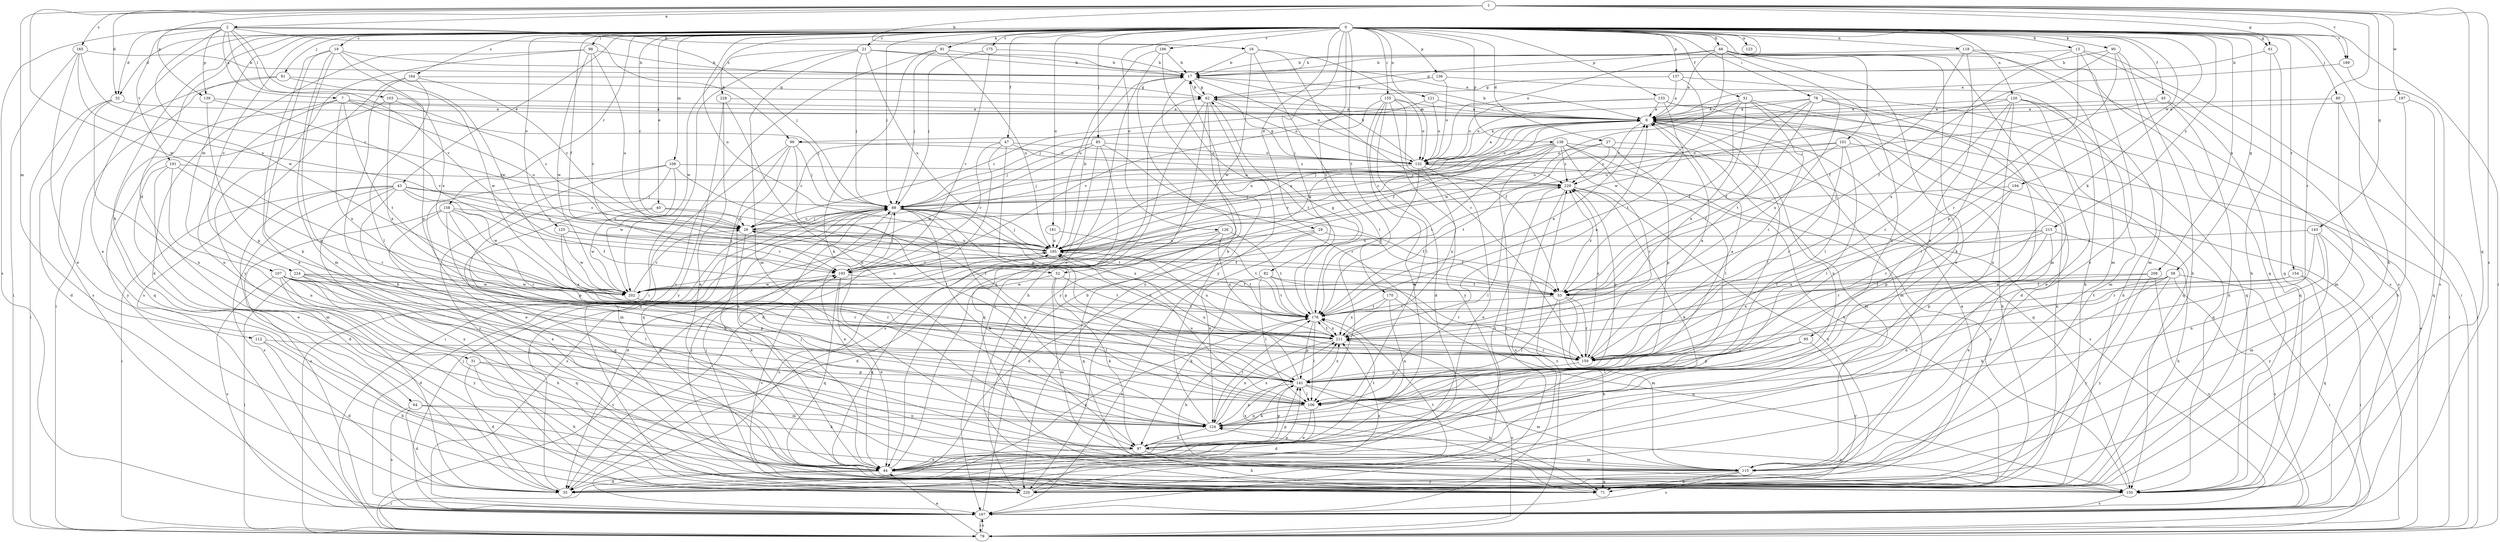strict digraph  {
0;
1;
2;
7;
8;
13;
16;
17;
19;
21;
26;
27;
29;
31;
32;
35;
40;
43;
44;
45;
47;
51;
52;
53;
58;
61;
62;
64;
66;
71;
78;
79;
80;
81;
82;
85;
88;
90;
91;
95;
96;
97;
98;
101;
103;
106;
107;
108;
112;
115;
118;
120;
121;
123;
124;
125;
126;
132;
133;
136;
137;
138;
139;
141;
143;
150;
154;
155;
158;
159;
164;
165;
167;
170;
175;
176;
181;
185;
186;
189;
191;
193;
194;
197;
202;
208;
211;
215;
220;
224;
228;
229;
0 -> 13  [label=b];
0 -> 19  [label=c];
0 -> 21  [label=c];
0 -> 26  [label=c];
0 -> 27  [label=d];
0 -> 29  [label=d];
0 -> 31  [label=d];
0 -> 32  [label=d];
0 -> 40  [label=e];
0 -> 43  [label=e];
0 -> 44  [label=e];
0 -> 45  [label=f];
0 -> 47  [label=f];
0 -> 51  [label=f];
0 -> 52  [label=f];
0 -> 58  [label=g];
0 -> 61  [label=g];
0 -> 64  [label=h];
0 -> 66  [label=h];
0 -> 71  [label=h];
0 -> 78  [label=i];
0 -> 79  [label=i];
0 -> 80  [label=j];
0 -> 81  [label=j];
0 -> 82  [label=j];
0 -> 85  [label=j];
0 -> 88  [label=j];
0 -> 90  [label=k];
0 -> 91  [label=k];
0 -> 95  [label=k];
0 -> 98  [label=l];
0 -> 101  [label=l];
0 -> 107  [label=m];
0 -> 108  [label=m];
0 -> 118  [label=n];
0 -> 120  [label=n];
0 -> 121  [label=n];
0 -> 123  [label=n];
0 -> 125  [label=o];
0 -> 126  [label=o];
0 -> 132  [label=o];
0 -> 133  [label=p];
0 -> 136  [label=p];
0 -> 137  [label=p];
0 -> 138  [label=p];
0 -> 154  [label=r];
0 -> 155  [label=r];
0 -> 158  [label=r];
0 -> 164  [label=s];
0 -> 170  [label=t];
0 -> 175  [label=t];
0 -> 176  [label=t];
0 -> 181  [label=u];
0 -> 185  [label=u];
0 -> 186  [label=v];
0 -> 189  [label=v];
0 -> 194  [label=w];
0 -> 208  [label=x];
0 -> 215  [label=y];
0 -> 224  [label=z];
0 -> 228  [label=z];
1 -> 2  [label=a];
1 -> 16  [label=b];
1 -> 32  [label=d];
1 -> 61  [label=g];
1 -> 112  [label=m];
1 -> 139  [label=p];
1 -> 143  [label=q];
1 -> 150  [label=q];
1 -> 159  [label=r];
1 -> 165  [label=s];
1 -> 167  [label=s];
1 -> 189  [label=v];
1 -> 197  [label=w];
1 -> 202  [label=w];
2 -> 7  [label=a];
2 -> 16  [label=b];
2 -> 32  [label=d];
2 -> 88  [label=j];
2 -> 96  [label=k];
2 -> 103  [label=l];
2 -> 139  [label=p];
2 -> 167  [label=s];
2 -> 191  [label=v];
2 -> 193  [label=v];
2 -> 202  [label=w];
2 -> 211  [label=x];
7 -> 8  [label=a];
7 -> 88  [label=j];
7 -> 124  [label=n];
7 -> 150  [label=q];
7 -> 176  [label=t];
7 -> 185  [label=u];
7 -> 211  [label=x];
8 -> 17  [label=b];
8 -> 52  [label=f];
8 -> 71  [label=h];
8 -> 96  [label=k];
8 -> 106  [label=l];
8 -> 115  [label=m];
8 -> 124  [label=n];
8 -> 185  [label=u];
8 -> 229  [label=z];
13 -> 17  [label=b];
13 -> 44  [label=e];
13 -> 79  [label=i];
13 -> 159  [label=r];
13 -> 167  [label=s];
13 -> 211  [label=x];
16 -> 17  [label=b];
16 -> 106  [label=l];
16 -> 132  [label=o];
16 -> 159  [label=r];
16 -> 202  [label=w];
17 -> 62  [label=g];
17 -> 132  [label=o];
17 -> 220  [label=y];
19 -> 17  [label=b];
19 -> 44  [label=e];
19 -> 97  [label=k];
19 -> 115  [label=m];
19 -> 124  [label=n];
19 -> 141  [label=p];
19 -> 202  [label=w];
21 -> 8  [label=a];
21 -> 17  [label=b];
21 -> 79  [label=i];
21 -> 88  [label=j];
21 -> 115  [label=m];
21 -> 185  [label=u];
21 -> 202  [label=w];
26 -> 8  [label=a];
26 -> 44  [label=e];
26 -> 53  [label=f];
26 -> 88  [label=j];
26 -> 185  [label=u];
27 -> 115  [label=m];
27 -> 132  [label=o];
27 -> 141  [label=p];
27 -> 176  [label=t];
27 -> 229  [label=z];
29 -> 35  [label=d];
29 -> 53  [label=f];
29 -> 124  [label=n];
29 -> 185  [label=u];
31 -> 35  [label=d];
31 -> 71  [label=h];
31 -> 115  [label=m];
31 -> 141  [label=p];
32 -> 8  [label=a];
32 -> 35  [label=d];
32 -> 79  [label=i];
32 -> 124  [label=n];
35 -> 8  [label=a];
35 -> 88  [label=j];
35 -> 141  [label=p];
35 -> 176  [label=t];
35 -> 185  [label=u];
40 -> 26  [label=c];
40 -> 53  [label=f];
40 -> 150  [label=q];
40 -> 202  [label=w];
43 -> 26  [label=c];
43 -> 35  [label=d];
43 -> 79  [label=i];
43 -> 88  [label=j];
43 -> 124  [label=n];
43 -> 167  [label=s];
43 -> 185  [label=u];
43 -> 202  [label=w];
43 -> 220  [label=y];
44 -> 35  [label=d];
44 -> 62  [label=g];
44 -> 79  [label=i];
44 -> 88  [label=j];
44 -> 141  [label=p];
44 -> 150  [label=q];
44 -> 229  [label=z];
45 -> 8  [label=a];
45 -> 71  [label=h];
45 -> 88  [label=j];
45 -> 150  [label=q];
47 -> 26  [label=c];
47 -> 35  [label=d];
47 -> 132  [label=o];
47 -> 141  [label=p];
47 -> 193  [label=v];
47 -> 229  [label=z];
51 -> 8  [label=a];
51 -> 35  [label=d];
51 -> 53  [label=f];
51 -> 106  [label=l];
51 -> 159  [label=r];
51 -> 202  [label=w];
51 -> 211  [label=x];
52 -> 97  [label=k];
52 -> 115  [label=m];
52 -> 176  [label=t];
52 -> 202  [label=w];
53 -> 71  [label=h];
53 -> 106  [label=l];
53 -> 115  [label=m];
53 -> 159  [label=r];
53 -> 176  [label=t];
53 -> 229  [label=z];
58 -> 53  [label=f];
58 -> 79  [label=i];
58 -> 97  [label=k];
58 -> 124  [label=n];
58 -> 167  [label=s];
58 -> 202  [label=w];
58 -> 220  [label=y];
61 -> 17  [label=b];
61 -> 71  [label=h];
61 -> 150  [label=q];
62 -> 8  [label=a];
62 -> 17  [label=b];
62 -> 71  [label=h];
62 -> 132  [label=o];
62 -> 167  [label=s];
62 -> 176  [label=t];
62 -> 220  [label=y];
64 -> 35  [label=d];
64 -> 97  [label=k];
64 -> 124  [label=n];
64 -> 167  [label=s];
66 -> 8  [label=a];
66 -> 17  [label=b];
66 -> 44  [label=e];
66 -> 62  [label=g];
66 -> 97  [label=k];
66 -> 115  [label=m];
66 -> 124  [label=n];
66 -> 167  [label=s];
66 -> 185  [label=u];
71 -> 8  [label=a];
71 -> 88  [label=j];
71 -> 124  [label=n];
71 -> 193  [label=v];
71 -> 211  [label=x];
78 -> 8  [label=a];
78 -> 44  [label=e];
78 -> 53  [label=f];
78 -> 79  [label=i];
78 -> 132  [label=o];
78 -> 150  [label=q];
78 -> 176  [label=t];
78 -> 185  [label=u];
79 -> 8  [label=a];
79 -> 44  [label=e];
79 -> 167  [label=s];
79 -> 193  [label=v];
79 -> 211  [label=x];
79 -> 229  [label=z];
80 -> 8  [label=a];
80 -> 79  [label=i];
80 -> 115  [label=m];
81 -> 62  [label=g];
81 -> 79  [label=i];
81 -> 167  [label=s];
81 -> 202  [label=w];
82 -> 53  [label=f];
82 -> 97  [label=k];
82 -> 106  [label=l];
82 -> 159  [label=r];
82 -> 167  [label=s];
82 -> 176  [label=t];
85 -> 88  [label=j];
85 -> 132  [label=o];
85 -> 150  [label=q];
85 -> 159  [label=r];
85 -> 167  [label=s];
85 -> 202  [label=w];
88 -> 26  [label=c];
88 -> 35  [label=d];
88 -> 44  [label=e];
88 -> 53  [label=f];
88 -> 97  [label=k];
88 -> 124  [label=n];
88 -> 141  [label=p];
88 -> 167  [label=s];
88 -> 176  [label=t];
88 -> 211  [label=x];
90 -> 17  [label=b];
90 -> 53  [label=f];
90 -> 71  [label=h];
90 -> 115  [label=m];
90 -> 141  [label=p];
91 -> 17  [label=b];
91 -> 88  [label=j];
91 -> 97  [label=k];
91 -> 167  [label=s];
91 -> 185  [label=u];
95 -> 106  [label=l];
95 -> 141  [label=p];
95 -> 159  [label=r];
95 -> 220  [label=y];
96 -> 44  [label=e];
96 -> 79  [label=i];
96 -> 88  [label=j];
96 -> 106  [label=l];
96 -> 132  [label=o];
96 -> 150  [label=q];
97 -> 44  [label=e];
97 -> 71  [label=h];
97 -> 115  [label=m];
97 -> 141  [label=p];
97 -> 176  [label=t];
98 -> 17  [label=b];
98 -> 35  [label=d];
98 -> 185  [label=u];
98 -> 193  [label=v];
98 -> 202  [label=w];
98 -> 220  [label=y];
101 -> 26  [label=c];
101 -> 53  [label=f];
101 -> 106  [label=l];
101 -> 132  [label=o];
101 -> 150  [label=q];
101 -> 159  [label=r];
103 -> 8  [label=a];
103 -> 26  [label=c];
103 -> 211  [label=x];
103 -> 220  [label=y];
106 -> 35  [label=d];
106 -> 44  [label=e];
106 -> 124  [label=n];
106 -> 185  [label=u];
107 -> 35  [label=d];
107 -> 106  [label=l];
107 -> 124  [label=n];
107 -> 141  [label=p];
107 -> 159  [label=r];
107 -> 167  [label=s];
107 -> 202  [label=w];
107 -> 220  [label=y];
108 -> 44  [label=e];
108 -> 106  [label=l];
108 -> 115  [label=m];
108 -> 202  [label=w];
108 -> 220  [label=y];
108 -> 229  [label=z];
112 -> 35  [label=d];
112 -> 71  [label=h];
112 -> 159  [label=r];
115 -> 71  [label=h];
115 -> 167  [label=s];
115 -> 220  [label=y];
118 -> 17  [label=b];
118 -> 53  [label=f];
118 -> 115  [label=m];
118 -> 124  [label=n];
118 -> 150  [label=q];
120 -> 8  [label=a];
120 -> 44  [label=e];
120 -> 71  [label=h];
120 -> 106  [label=l];
120 -> 115  [label=m];
120 -> 124  [label=n];
120 -> 159  [label=r];
120 -> 185  [label=u];
121 -> 8  [label=a];
121 -> 88  [label=j];
121 -> 132  [label=o];
124 -> 17  [label=b];
124 -> 97  [label=k];
124 -> 176  [label=t];
124 -> 211  [label=x];
125 -> 185  [label=u];
125 -> 193  [label=v];
125 -> 202  [label=w];
125 -> 211  [label=x];
126 -> 35  [label=d];
126 -> 150  [label=q];
126 -> 176  [label=t];
126 -> 185  [label=u];
126 -> 211  [label=x];
132 -> 8  [label=a];
132 -> 17  [label=b];
132 -> 44  [label=e];
132 -> 62  [label=g];
132 -> 88  [label=j];
132 -> 167  [label=s];
132 -> 176  [label=t];
132 -> 211  [label=x];
132 -> 229  [label=z];
133 -> 8  [label=a];
133 -> 26  [label=c];
133 -> 79  [label=i];
133 -> 132  [label=o];
133 -> 150  [label=q];
133 -> 176  [label=t];
136 -> 62  [label=g];
136 -> 132  [label=o];
136 -> 211  [label=x];
137 -> 8  [label=a];
137 -> 62  [label=g];
137 -> 71  [label=h];
137 -> 202  [label=w];
138 -> 71  [label=h];
138 -> 88  [label=j];
138 -> 106  [label=l];
138 -> 132  [label=o];
138 -> 150  [label=q];
138 -> 159  [label=r];
138 -> 167  [label=s];
138 -> 176  [label=t];
138 -> 193  [label=v];
138 -> 229  [label=z];
139 -> 8  [label=a];
139 -> 141  [label=p];
139 -> 193  [label=v];
141 -> 8  [label=a];
141 -> 71  [label=h];
141 -> 97  [label=k];
141 -> 106  [label=l];
141 -> 115  [label=m];
141 -> 124  [label=n];
141 -> 185  [label=u];
141 -> 211  [label=x];
143 -> 115  [label=m];
143 -> 124  [label=n];
143 -> 159  [label=r];
143 -> 185  [label=u];
143 -> 220  [label=y];
150 -> 124  [label=n];
150 -> 167  [label=s];
150 -> 229  [label=z];
154 -> 53  [label=f];
154 -> 79  [label=i];
154 -> 150  [label=q];
154 -> 176  [label=t];
155 -> 8  [label=a];
155 -> 35  [label=d];
155 -> 44  [label=e];
155 -> 53  [label=f];
155 -> 106  [label=l];
155 -> 132  [label=o];
155 -> 193  [label=v];
155 -> 220  [label=y];
158 -> 26  [label=c];
158 -> 44  [label=e];
158 -> 53  [label=f];
158 -> 97  [label=k];
158 -> 141  [label=p];
158 -> 159  [label=r];
158 -> 167  [label=s];
159 -> 8  [label=a];
159 -> 26  [label=c];
159 -> 141  [label=p];
159 -> 229  [label=z];
164 -> 26  [label=c];
164 -> 62  [label=g];
164 -> 71  [label=h];
164 -> 106  [label=l];
164 -> 167  [label=s];
165 -> 17  [label=b];
165 -> 26  [label=c];
165 -> 44  [label=e];
165 -> 79  [label=i];
165 -> 185  [label=u];
167 -> 17  [label=b];
167 -> 79  [label=i];
167 -> 88  [label=j];
170 -> 124  [label=n];
170 -> 150  [label=q];
170 -> 176  [label=t];
170 -> 211  [label=x];
175 -> 17  [label=b];
175 -> 88  [label=j];
175 -> 193  [label=v];
176 -> 8  [label=a];
176 -> 62  [label=g];
176 -> 71  [label=h];
176 -> 106  [label=l];
176 -> 141  [label=p];
176 -> 211  [label=x];
181 -> 176  [label=t];
181 -> 185  [label=u];
185 -> 8  [label=a];
185 -> 17  [label=b];
185 -> 88  [label=j];
185 -> 150  [label=q];
185 -> 176  [label=t];
185 -> 193  [label=v];
186 -> 17  [label=b];
186 -> 44  [label=e];
186 -> 185  [label=u];
186 -> 220  [label=y];
189 -> 8  [label=a];
189 -> 167  [label=s];
191 -> 44  [label=e];
191 -> 115  [label=m];
191 -> 124  [label=n];
191 -> 159  [label=r];
191 -> 229  [label=z];
193 -> 8  [label=a];
193 -> 44  [label=e];
193 -> 53  [label=f];
193 -> 88  [label=j];
193 -> 150  [label=q];
193 -> 202  [label=w];
194 -> 88  [label=j];
194 -> 141  [label=p];
194 -> 159  [label=r];
197 -> 8  [label=a];
197 -> 71  [label=h];
197 -> 150  [label=q];
202 -> 26  [label=c];
202 -> 106  [label=l];
202 -> 176  [label=t];
202 -> 185  [label=u];
208 -> 53  [label=f];
208 -> 167  [label=s];
208 -> 211  [label=x];
208 -> 220  [label=y];
211 -> 8  [label=a];
211 -> 124  [label=n];
211 -> 159  [label=r];
211 -> 176  [label=t];
211 -> 185  [label=u];
215 -> 44  [label=e];
215 -> 71  [label=h];
215 -> 141  [label=p];
215 -> 159  [label=r];
215 -> 185  [label=u];
215 -> 211  [label=x];
220 -> 88  [label=j];
220 -> 176  [label=t];
220 -> 211  [label=x];
224 -> 71  [label=h];
224 -> 79  [label=i];
224 -> 106  [label=l];
224 -> 150  [label=q];
224 -> 159  [label=r];
224 -> 202  [label=w];
228 -> 8  [label=a];
228 -> 44  [label=e];
228 -> 124  [label=n];
228 -> 220  [label=y];
229 -> 88  [label=j];
229 -> 97  [label=k];
229 -> 106  [label=l];
229 -> 141  [label=p];
229 -> 167  [label=s];
229 -> 220  [label=y];
}
